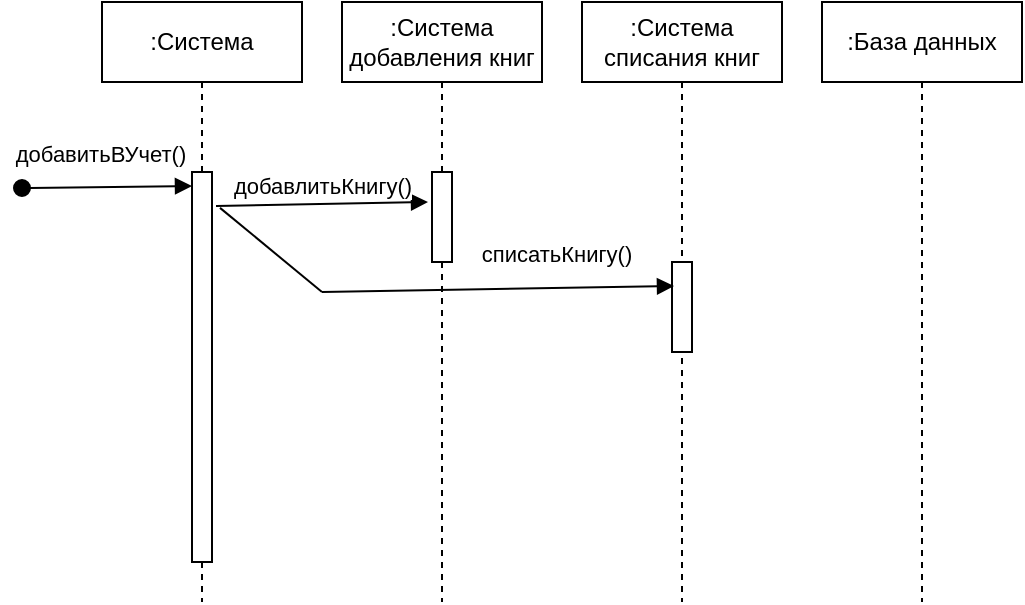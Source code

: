 <mxfile version="20.7.4" type="github"><diagram id="tuKGfG5eKeDsHUazF-pp" name="Страница 1"><mxGraphModel dx="1294" dy="931" grid="1" gridSize="10" guides="1" tooltips="1" connect="1" arrows="1" fold="1" page="1" pageScale="1" pageWidth="827" pageHeight="1169" math="0" shadow="0"><root><mxCell id="0"/><mxCell id="1" parent="0"/><mxCell id="JLdi7RP3N2sEZm00f1cI-3" value=":Система" style="shape=umlLifeline;perimeter=lifelinePerimeter;whiteSpace=wrap;html=1;container=1;collapsible=0;recursiveResize=0;outlineConnect=0;" vertex="1" parent="1"><mxGeometry x="120" y="285" width="100" height="300" as="geometry"/></mxCell><mxCell id="JLdi7RP3N2sEZm00f1cI-4" value="" style="html=1;points=[];perimeter=orthogonalPerimeter;" vertex="1" parent="JLdi7RP3N2sEZm00f1cI-3"><mxGeometry x="45" y="85" width="10" height="195" as="geometry"/></mxCell><mxCell id="JLdi7RP3N2sEZm00f1cI-5" value="добавитьВУчет()" style="html=1;verticalAlign=bottom;startArrow=oval;startFill=1;endArrow=block;startSize=8;rounded=0;entryX=0;entryY=0.036;entryDx=0;entryDy=0;entryPerimeter=0;" edge="1" parent="1" target="JLdi7RP3N2sEZm00f1cI-4"><mxGeometry x="-0.081" y="8" width="60" relative="1" as="geometry"><mxPoint x="80" y="378" as="sourcePoint"/><mxPoint x="160" y="380" as="targetPoint"/><mxPoint as="offset"/></mxGeometry></mxCell><mxCell id="JLdi7RP3N2sEZm00f1cI-6" value=":Система добавления книг" style="shape=umlLifeline;perimeter=lifelinePerimeter;whiteSpace=wrap;html=1;container=1;collapsible=0;recursiveResize=0;outlineConnect=0;" vertex="1" parent="1"><mxGeometry x="240" y="285" width="100" height="300" as="geometry"/></mxCell><mxCell id="JLdi7RP3N2sEZm00f1cI-8" value="" style="html=1;points=[];perimeter=orthogonalPerimeter;" vertex="1" parent="JLdi7RP3N2sEZm00f1cI-6"><mxGeometry x="45" y="85" width="10" height="45" as="geometry"/></mxCell><mxCell id="JLdi7RP3N2sEZm00f1cI-7" value=":Система списания книг" style="shape=umlLifeline;perimeter=lifelinePerimeter;whiteSpace=wrap;html=1;container=1;collapsible=0;recursiveResize=0;outlineConnect=0;" vertex="1" parent="1"><mxGeometry x="360" y="285" width="100" height="300" as="geometry"/></mxCell><mxCell id="JLdi7RP3N2sEZm00f1cI-11" value="" style="html=1;points=[];perimeter=orthogonalPerimeter;" vertex="1" parent="JLdi7RP3N2sEZm00f1cI-7"><mxGeometry x="45" y="130" width="10" height="45" as="geometry"/></mxCell><mxCell id="JLdi7RP3N2sEZm00f1cI-9" value="добавлитьКнигу()" style="html=1;verticalAlign=bottom;endArrow=block;rounded=0;exitX=1.2;exitY=0.087;exitDx=0;exitDy=0;exitPerimeter=0;entryX=-0.2;entryY=0.333;entryDx=0;entryDy=0;entryPerimeter=0;" edge="1" parent="1" source="JLdi7RP3N2sEZm00f1cI-4" target="JLdi7RP3N2sEZm00f1cI-8"><mxGeometry width="80" relative="1" as="geometry"><mxPoint x="180" y="380" as="sourcePoint"/><mxPoint x="260" y="380" as="targetPoint"/></mxGeometry></mxCell><mxCell id="JLdi7RP3N2sEZm00f1cI-10" value="" style="endArrow=none;html=1;rounded=0;exitX=1.4;exitY=0.092;exitDx=0;exitDy=0;exitPerimeter=0;" edge="1" parent="1" source="JLdi7RP3N2sEZm00f1cI-4"><mxGeometry width="50" height="50" relative="1" as="geometry"><mxPoint x="500" y="420" as="sourcePoint"/><mxPoint x="230" y="430" as="targetPoint"/></mxGeometry></mxCell><mxCell id="JLdi7RP3N2sEZm00f1cI-12" value="списатьКнигу()" style="html=1;verticalAlign=bottom;endArrow=block;rounded=0;entryX=0.1;entryY=0.267;entryDx=0;entryDy=0;entryPerimeter=0;" edge="1" parent="1" target="JLdi7RP3N2sEZm00f1cI-11"><mxGeometry x="0.335" y="8" width="80" relative="1" as="geometry"><mxPoint x="230" y="430" as="sourcePoint"/><mxPoint x="560" y="400" as="targetPoint"/><mxPoint as="offset"/></mxGeometry></mxCell><mxCell id="JLdi7RP3N2sEZm00f1cI-13" value=":База данных" style="shape=umlLifeline;perimeter=lifelinePerimeter;whiteSpace=wrap;html=1;container=1;collapsible=0;recursiveResize=0;outlineConnect=0;" vertex="1" parent="1"><mxGeometry x="480" y="285" width="100" height="300" as="geometry"/></mxCell></root></mxGraphModel></diagram></mxfile>